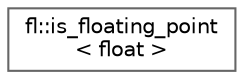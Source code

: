 digraph "Graphical Class Hierarchy"
{
 // INTERACTIVE_SVG=YES
 // LATEX_PDF_SIZE
  bgcolor="transparent";
  edge [fontname=Helvetica,fontsize=10,labelfontname=Helvetica,labelfontsize=10];
  node [fontname=Helvetica,fontsize=10,shape=box,height=0.2,width=0.4];
  rankdir="LR";
  Node0 [id="Node000000",label="fl::is_floating_point\l\< float \>",height=0.2,width=0.4,color="grey40", fillcolor="white", style="filled",URL="$d8/dcf/structfl_1_1is__floating__point_3_01float_01_4.html",tooltip=" "];
}
